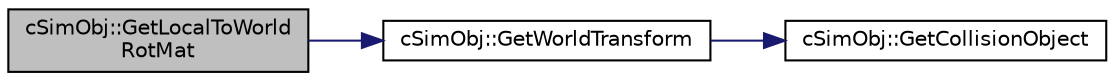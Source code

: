digraph "cSimObj::GetLocalToWorldRotMat"
{
 // LATEX_PDF_SIZE
  edge [fontname="Helvetica",fontsize="10",labelfontname="Helvetica",labelfontsize="10"];
  node [fontname="Helvetica",fontsize="10",shape=record];
  rankdir="LR";
  Node1 [label="cSimObj::GetLocalToWorld\lRotMat",height=0.2,width=0.4,color="black", fillcolor="grey75", style="filled", fontcolor="black",tooltip=" "];
  Node1 -> Node2 [color="midnightblue",fontsize="10",style="solid",fontname="Helvetica"];
  Node2 [label="cSimObj::GetWorldTransform",height=0.2,width=0.4,color="black", fillcolor="white", style="filled",URL="$classc_sim_obj.html#acbd847644860b46f5fecc5636c930399",tooltip=" "];
  Node2 -> Node3 [color="midnightblue",fontsize="10",style="solid",fontname="Helvetica"];
  Node3 [label="cSimObj::GetCollisionObject",height=0.2,width=0.4,color="black", fillcolor="white", style="filled",URL="$classc_sim_obj.html#aabb085287e9c1b96e290f66b8cab95e9",tooltip=" "];
}
